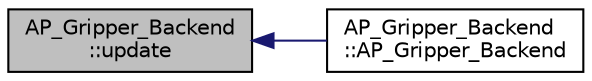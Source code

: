 digraph "AP_Gripper_Backend::update"
{
 // INTERACTIVE_SVG=YES
  edge [fontname="Helvetica",fontsize="10",labelfontname="Helvetica",labelfontsize="10"];
  node [fontname="Helvetica",fontsize="10",shape=record];
  rankdir="LR";
  Node1 [label="AP_Gripper_Backend\l::update",height=0.2,width=0.4,color="black", fillcolor="grey75", style="filled", fontcolor="black"];
  Node1 -> Node2 [dir="back",color="midnightblue",fontsize="10",style="solid",fontname="Helvetica"];
  Node2 [label="AP_Gripper_Backend\l::AP_Gripper_Backend",height=0.2,width=0.4,color="black", fillcolor="white", style="filled",URL="$classAP__Gripper__Backend.html#a8b54f49eac3b41623c7b758ec20bed31"];
}
